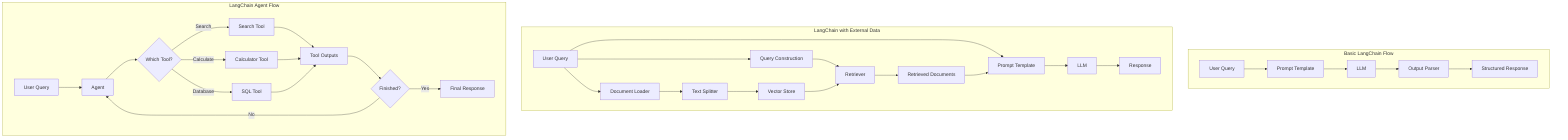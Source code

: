 flowchart TD
    subgraph "Basic LangChain Flow"
        A[User Query] --> B[Prompt Template]
        B --> C[LLM]
        C --> D[Output Parser]
        D --> E[Structured Response]
    end

    subgraph "LangChain with External Data"
        AA[User Query] --> BB[Document Loader]
        BB --> CC[Text Splitter]
        CC --> DD[Vector Store]
        AA --> EE[Query Construction]
        EE --> FF[Retriever]
        DD --> FF
        FF --> GG[Retrieved Documents]
        AA --> HH[Prompt Template]
        GG --> HH
        HH --> II[LLM]
        II --> JJ[Response]
    end

    subgraph "LangChain Agent Flow"
        AAA[User Query] --> BBB[Agent]
        BBB --> CCC{Which Tool?}
        CCC -->|Search| DDD[Search Tool]
        CCC -->|Calculate| EEE[Calculator Tool]
        CCC -->|Database| FFF[SQL Tool]
        DDD & EEE & FFF --> GGG[Tool Outputs]
        GGG --> HHH{Finished?}
        HHH -->|No| BBB
        HHH -->|Yes| III[Final Response]
    end